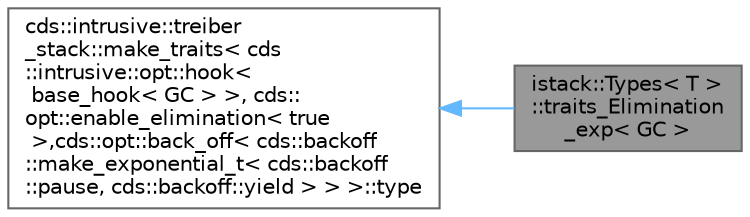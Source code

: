 digraph "istack::Types&lt; T &gt;::traits_Elimination_exp&lt; GC &gt;"
{
 // LATEX_PDF_SIZE
  bgcolor="transparent";
  edge [fontname=Helvetica,fontsize=10,labelfontname=Helvetica,labelfontsize=10];
  node [fontname=Helvetica,fontsize=10,shape=box,height=0.2,width=0.4];
  rankdir="LR";
  Node1 [id="Node000001",label="istack::Types\< T \>\l::traits_Elimination\l_exp\< GC \>",height=0.2,width=0.4,color="gray40", fillcolor="grey60", style="filled", fontcolor="black",tooltip=" "];
  Node2 -> Node1 [id="edge1_Node000001_Node000002",dir="back",color="steelblue1",style="solid",tooltip=" "];
  Node2 [id="Node000002",label="cds::intrusive::treiber\l_stack::make_traits\< cds\l::intrusive::opt::hook\<\l base_hook\< GC \> \>, cds::\lopt::enable_elimination\< true\l \>,cds::opt::back_off\< cds::backoff\l::make_exponential_t\< cds::backoff\l::pause, cds::backoff::yield \> \> \>::type",height=0.2,width=0.4,color="gray40", fillcolor="white", style="filled",tooltip=" "];
}
